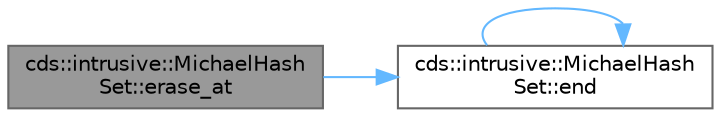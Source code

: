 digraph "cds::intrusive::MichaelHashSet::erase_at"
{
 // LATEX_PDF_SIZE
  bgcolor="transparent";
  edge [fontname=Helvetica,fontsize=10,labelfontname=Helvetica,labelfontsize=10];
  node [fontname=Helvetica,fontsize=10,shape=box,height=0.2,width=0.4];
  rankdir="LR";
  Node1 [id="Node000001",label="cds::intrusive::MichaelHash\lSet::erase_at",height=0.2,width=0.4,color="gray40", fillcolor="grey60", style="filled", fontcolor="black",tooltip="Deletes the item pointed by iterator iter (only for IterableList based set)"];
  Node1 -> Node2 [id="edge3_Node000001_Node000002",color="steelblue1",style="solid",tooltip=" "];
  Node2 [id="Node000002",label="cds::intrusive::MichaelHash\lSet::end",height=0.2,width=0.4,color="grey40", fillcolor="white", style="filled",URL="$classcds_1_1intrusive_1_1_michael_hash_set.html#ad2b75ecd86095793ecd611a04088f0d1",tooltip="Returns an iterator that addresses the location succeeding the last element in a set"];
  Node2 -> Node2 [id="edge4_Node000002_Node000002",color="steelblue1",style="solid",tooltip=" "];
}
